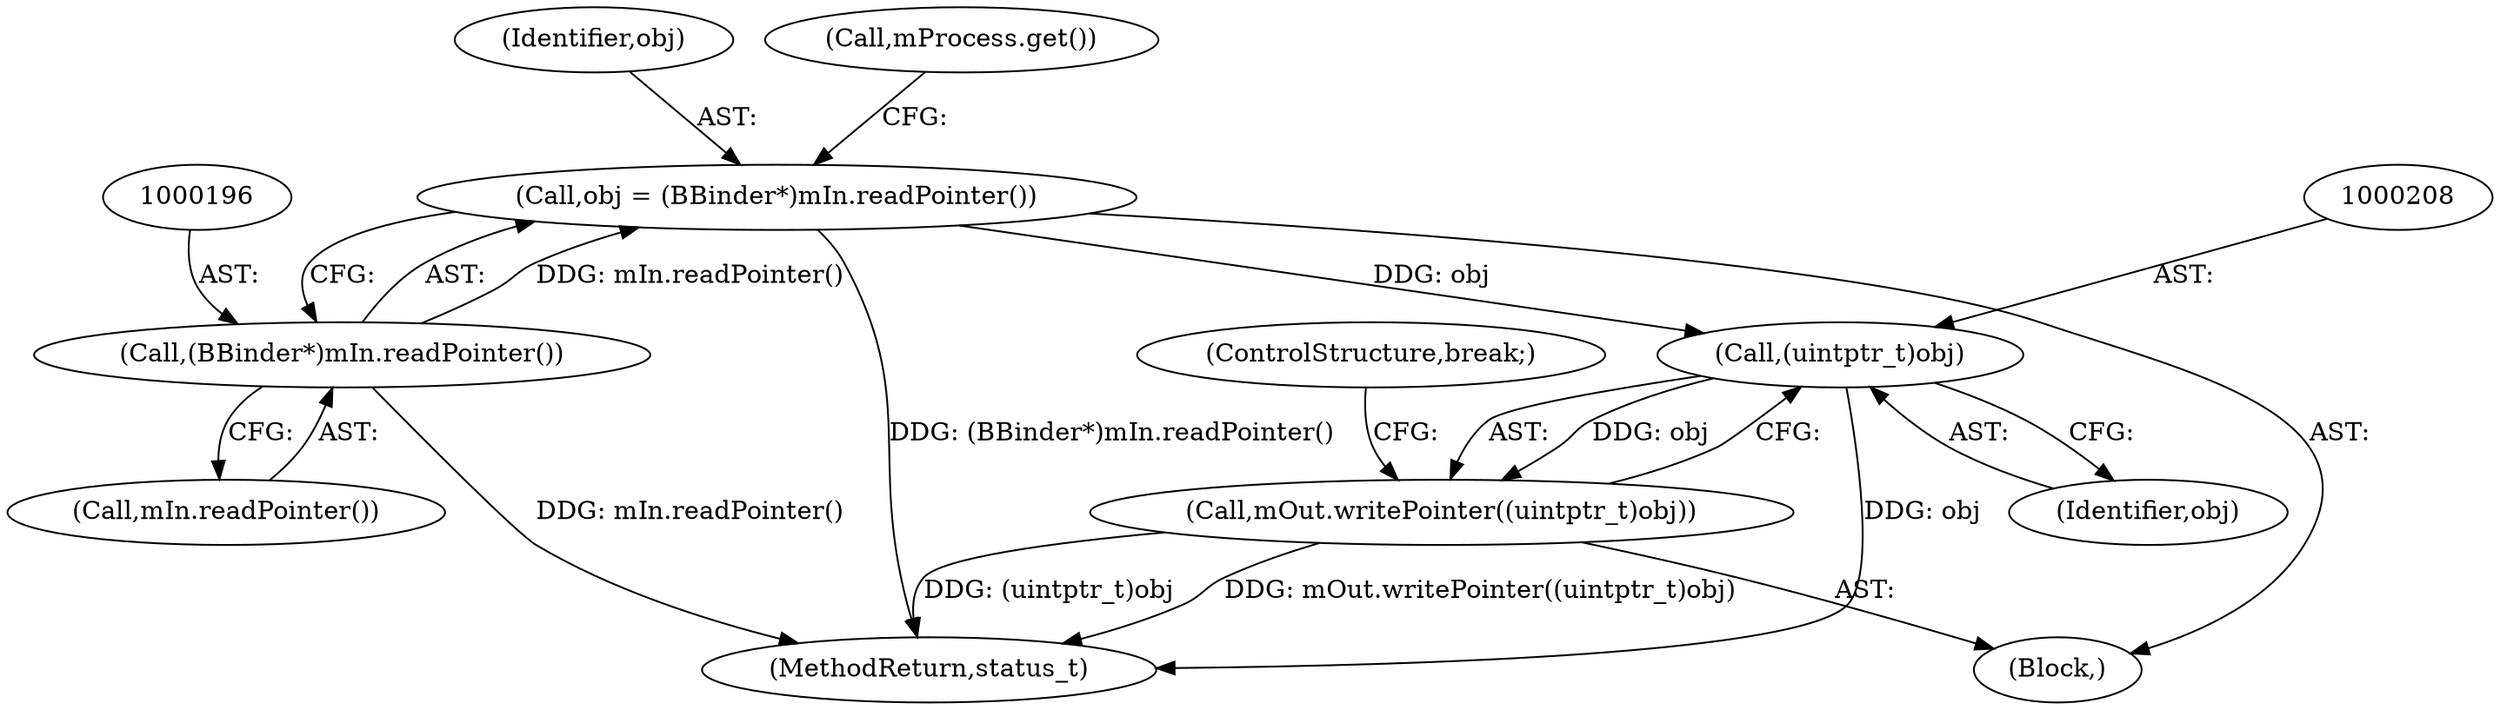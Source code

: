 digraph "0_Android_a59b827869a2ea04022dd225007f29af8d61837a@pointer" {
"1000207" [label="(Call,(uintptr_t)obj)"];
"1000193" [label="(Call,obj = (BBinder*)mIn.readPointer())"];
"1000195" [label="(Call,(BBinder*)mIn.readPointer())"];
"1000206" [label="(Call,mOut.writePointer((uintptr_t)obj))"];
"1000210" [label="(ControlStructure,break;)"];
"1000115" [label="(Block,)"];
"1000206" [label="(Call,mOut.writePointer((uintptr_t)obj))"];
"1000209" [label="(Identifier,obj)"];
"1000207" [label="(Call,(uintptr_t)obj)"];
"1000195" [label="(Call,(BBinder*)mIn.readPointer())"];
"1000592" [label="(MethodReturn,status_t)"];
"1000193" [label="(Call,obj = (BBinder*)mIn.readPointer())"];
"1000194" [label="(Identifier,obj)"];
"1000197" [label="(Call,mIn.readPointer())"];
"1000199" [label="(Call,mProcess.get())"];
"1000207" -> "1000206"  [label="AST: "];
"1000207" -> "1000209"  [label="CFG: "];
"1000208" -> "1000207"  [label="AST: "];
"1000209" -> "1000207"  [label="AST: "];
"1000206" -> "1000207"  [label="CFG: "];
"1000207" -> "1000592"  [label="DDG: obj"];
"1000207" -> "1000206"  [label="DDG: obj"];
"1000193" -> "1000207"  [label="DDG: obj"];
"1000193" -> "1000115"  [label="AST: "];
"1000193" -> "1000195"  [label="CFG: "];
"1000194" -> "1000193"  [label="AST: "];
"1000195" -> "1000193"  [label="AST: "];
"1000199" -> "1000193"  [label="CFG: "];
"1000193" -> "1000592"  [label="DDG: (BBinder*)mIn.readPointer()"];
"1000195" -> "1000193"  [label="DDG: mIn.readPointer()"];
"1000195" -> "1000197"  [label="CFG: "];
"1000196" -> "1000195"  [label="AST: "];
"1000197" -> "1000195"  [label="AST: "];
"1000195" -> "1000592"  [label="DDG: mIn.readPointer()"];
"1000206" -> "1000115"  [label="AST: "];
"1000210" -> "1000206"  [label="CFG: "];
"1000206" -> "1000592"  [label="DDG: mOut.writePointer((uintptr_t)obj)"];
"1000206" -> "1000592"  [label="DDG: (uintptr_t)obj"];
}
